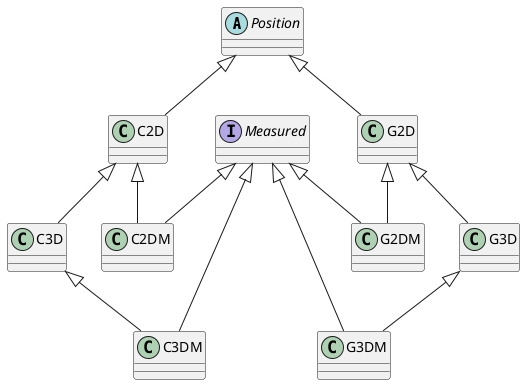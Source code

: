 @startuml

abstract class Position
interface Measured

Position <|--  G2D
G2D <|-- G2DM
Measured   <|-- G2DM
G2D <|-- G3D

G3D <|-- G3DM
Measured   <|-- G3DM


Position <|--  C2D
C2D <|-- C2DM
Measured   <|-- C2DM
C2D <|-- C3D

C3D <|-- C3DM
Measured   <|-- C3DM
@enduml